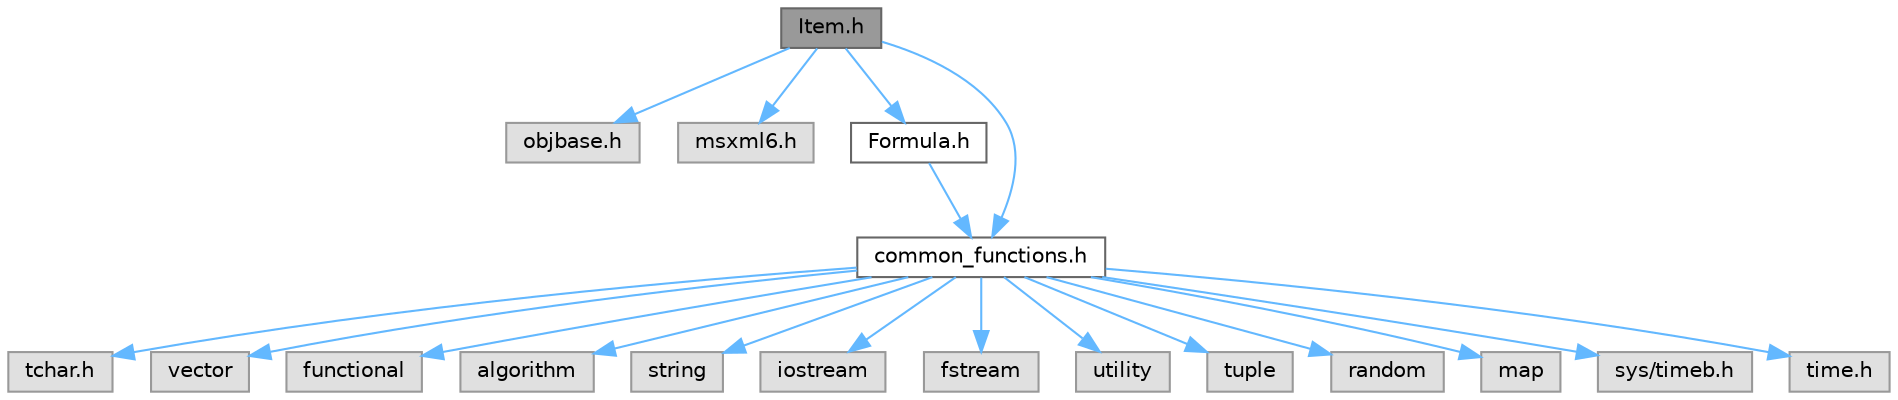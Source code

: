 digraph "Item.h"
{
 // LATEX_PDF_SIZE
  bgcolor="transparent";
  edge [fontname=Helvetica,fontsize=10,labelfontname=Helvetica,labelfontsize=10];
  node [fontname=Helvetica,fontsize=10,shape=box,height=0.2,width=0.4];
  Node1 [id="Node000001",label="Item.h",height=0.2,width=0.4,color="gray40", fillcolor="grey60", style="filled", fontcolor="black",tooltip="Defines classes for serialization and handling of formula items."];
  Node1 -> Node2 [id="edge19_Node000001_Node000002",color="steelblue1",style="solid",tooltip=" "];
  Node2 [id="Node000002",label="objbase.h",height=0.2,width=0.4,color="grey60", fillcolor="#E0E0E0", style="filled",tooltip=" "];
  Node1 -> Node3 [id="edge20_Node000001_Node000003",color="steelblue1",style="solid",tooltip=" "];
  Node3 [id="Node000003",label="msxml6.h",height=0.2,width=0.4,color="grey60", fillcolor="#E0E0E0", style="filled",tooltip=" "];
  Node1 -> Node4 [id="edge21_Node000001_Node000004",color="steelblue1",style="solid",tooltip=" "];
  Node4 [id="Node000004",label="Formula.h",height=0.2,width=0.4,color="grey40", fillcolor="white", style="filled",URL="$Formula_8h_source.html",tooltip=" "];
  Node4 -> Node5 [id="edge22_Node000004_Node000005",color="steelblue1",style="solid",tooltip=" "];
  Node5 [id="Node000005",label="common_functions.h",height=0.2,width=0.4,color="grey40", fillcolor="white", style="filled",URL="$common__functions_8h_source.html",tooltip=" "];
  Node5 -> Node6 [id="edge23_Node000005_Node000006",color="steelblue1",style="solid",tooltip=" "];
  Node6 [id="Node000006",label="tchar.h",height=0.2,width=0.4,color="grey60", fillcolor="#E0E0E0", style="filled",tooltip=" "];
  Node5 -> Node7 [id="edge24_Node000005_Node000007",color="steelblue1",style="solid",tooltip=" "];
  Node7 [id="Node000007",label="vector",height=0.2,width=0.4,color="grey60", fillcolor="#E0E0E0", style="filled",tooltip=" "];
  Node5 -> Node8 [id="edge25_Node000005_Node000008",color="steelblue1",style="solid",tooltip=" "];
  Node8 [id="Node000008",label="functional",height=0.2,width=0.4,color="grey60", fillcolor="#E0E0E0", style="filled",tooltip=" "];
  Node5 -> Node9 [id="edge26_Node000005_Node000009",color="steelblue1",style="solid",tooltip=" "];
  Node9 [id="Node000009",label="algorithm",height=0.2,width=0.4,color="grey60", fillcolor="#E0E0E0", style="filled",tooltip=" "];
  Node5 -> Node10 [id="edge27_Node000005_Node000010",color="steelblue1",style="solid",tooltip=" "];
  Node10 [id="Node000010",label="string",height=0.2,width=0.4,color="grey60", fillcolor="#E0E0E0", style="filled",tooltip=" "];
  Node5 -> Node11 [id="edge28_Node000005_Node000011",color="steelblue1",style="solid",tooltip=" "];
  Node11 [id="Node000011",label="iostream",height=0.2,width=0.4,color="grey60", fillcolor="#E0E0E0", style="filled",tooltip=" "];
  Node5 -> Node12 [id="edge29_Node000005_Node000012",color="steelblue1",style="solid",tooltip=" "];
  Node12 [id="Node000012",label="fstream",height=0.2,width=0.4,color="grey60", fillcolor="#E0E0E0", style="filled",tooltip=" "];
  Node5 -> Node13 [id="edge30_Node000005_Node000013",color="steelblue1",style="solid",tooltip=" "];
  Node13 [id="Node000013",label="utility",height=0.2,width=0.4,color="grey60", fillcolor="#E0E0E0", style="filled",tooltip=" "];
  Node5 -> Node14 [id="edge31_Node000005_Node000014",color="steelblue1",style="solid",tooltip=" "];
  Node14 [id="Node000014",label="tuple",height=0.2,width=0.4,color="grey60", fillcolor="#E0E0E0", style="filled",tooltip=" "];
  Node5 -> Node15 [id="edge32_Node000005_Node000015",color="steelblue1",style="solid",tooltip=" "];
  Node15 [id="Node000015",label="random",height=0.2,width=0.4,color="grey60", fillcolor="#E0E0E0", style="filled",tooltip=" "];
  Node5 -> Node16 [id="edge33_Node000005_Node000016",color="steelblue1",style="solid",tooltip=" "];
  Node16 [id="Node000016",label="map",height=0.2,width=0.4,color="grey60", fillcolor="#E0E0E0", style="filled",tooltip=" "];
  Node5 -> Node17 [id="edge34_Node000005_Node000017",color="steelblue1",style="solid",tooltip=" "];
  Node17 [id="Node000017",label="sys/timeb.h",height=0.2,width=0.4,color="grey60", fillcolor="#E0E0E0", style="filled",tooltip=" "];
  Node5 -> Node18 [id="edge35_Node000005_Node000018",color="steelblue1",style="solid",tooltip=" "];
  Node18 [id="Node000018",label="time.h",height=0.2,width=0.4,color="grey60", fillcolor="#E0E0E0", style="filled",tooltip=" "];
  Node1 -> Node5 [id="edge36_Node000001_Node000005",color="steelblue1",style="solid",tooltip=" "];
}
